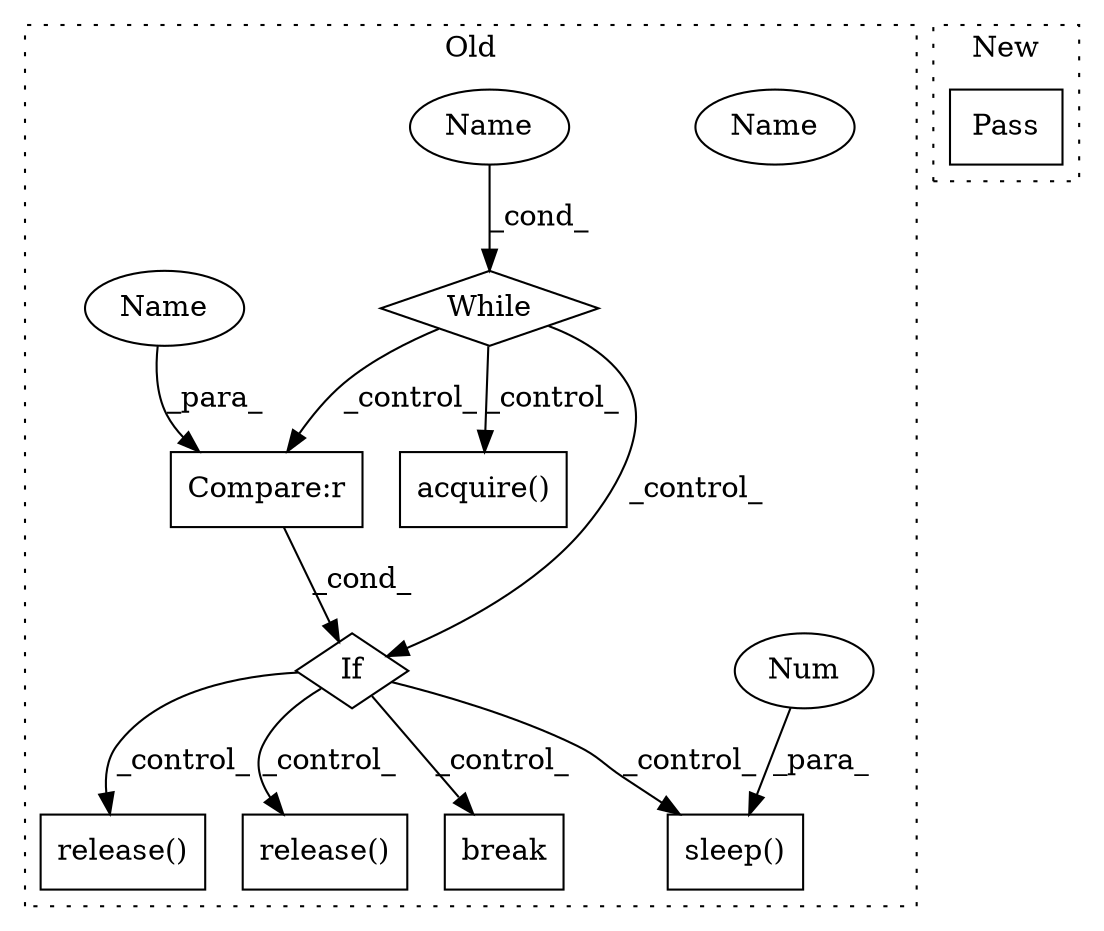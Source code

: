 digraph G {
subgraph cluster0 {
1 [label="acquire()" a="75" s="25487" l="31" shape="box"];
3 [label="Name" a="87" s="25469" l="4" shape="ellipse"];
4 [label="release()" a="75" s="25655" l="31" shape="box"];
5 [label="If" a="96" s="25531" l="3" shape="diamond"];
6 [label="Compare:r" a="40" s="25534" l="37" shape="box"];
7 [label="While" a="52" s="25463,25473" l="6,14" shape="diamond"];
8 [label="break" a="94" s="25637" l="5" shape="box"];
9 [label="sleep()" a="75" s="25699,25711" l="11,1" shape="box"];
10 [label="Num" a="76" s="25710" l="1" shape="ellipse"];
11 [label="release()" a="75" s="25589" l="31" shape="box"];
12 [label="Name" a="87" s="25567" l="4" shape="ellipse"];
13 [label="Name" a="87" s="25469" l="4" shape="ellipse"];
label = "Old";
style="dotted";
}
subgraph cluster1 {
2 [label="Pass" a="62" s="25845" l="4" shape="box"];
label = "New";
style="dotted";
}
5 -> 11 [label="_control_"];
5 -> 4 [label="_control_"];
5 -> 9 [label="_control_"];
5 -> 8 [label="_control_"];
6 -> 5 [label="_cond_"];
7 -> 6 [label="_control_"];
7 -> 1 [label="_control_"];
7 -> 5 [label="_control_"];
10 -> 9 [label="_para_"];
12 -> 6 [label="_para_"];
13 -> 7 [label="_cond_"];
}